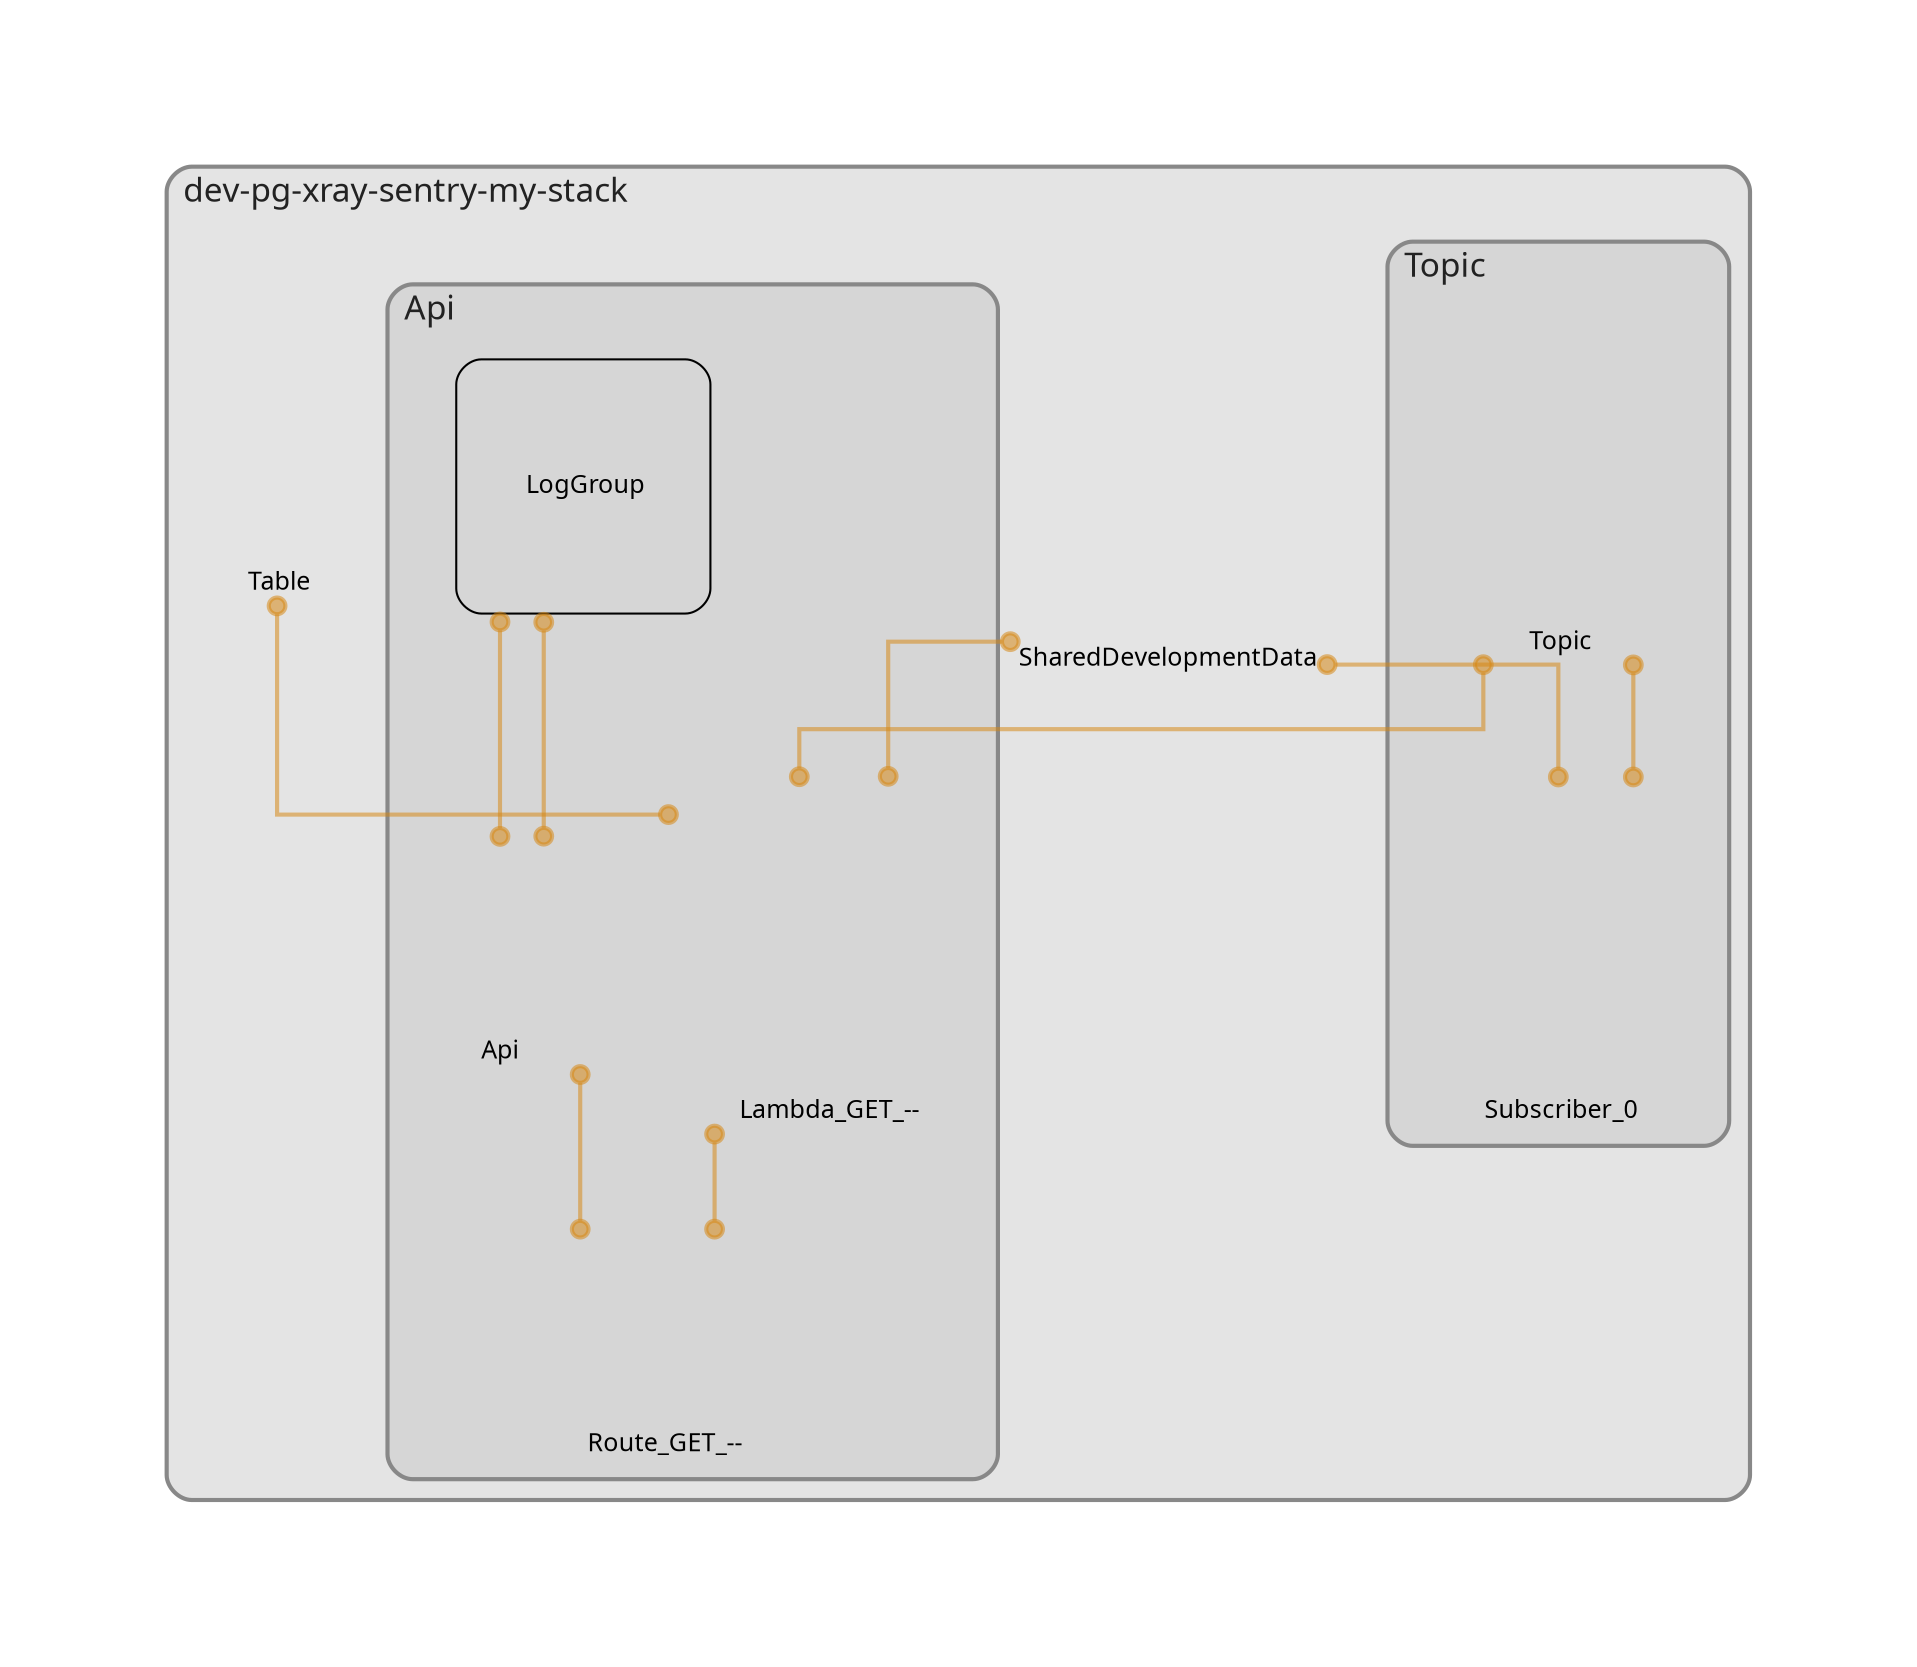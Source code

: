 digraph "Diagram" {
  splines = "ortho";
  pad = "1.0";
  nodesep = "0.60";
  ranksep = "0.75";
  fontname = "Sans-Serif";
  fontsize = "15";
  dpi = "200";
  rankdir = "BT";
  compound = "true";
  fontcolor = "#222222";
  edge [
    color = "#D5871488",
    penwidth = 2,
    arrowhead = "dot",
    arrowtail = "dot",
  ];
  node [
    shape = "box",
    style = "rounded",
    fixedsize = true,
    width = 1.7,
    height = 1.7,
    labelloc = "c",
    imagescale = true,
    fontname = "Sans-Serif",
    fontsize = 8,
    margin = 8,
  ];
  subgraph "dev-pg-xray-sentry-my-stack" {
    subgraph "cluster-SubGraph.dev-pg-xray-sentry-my-stack" {
      graph [
        label = "dev-pg-xray-sentry-my-stack",
        labelloc = "b",
        labeljust = "l",
        margin = "10",
        fontsize = "16",
        penwidth = "2",
        pencolor = "#888888",
        style = "filled,rounded",
        fillcolor = "#e4e4e4",
      ];
      "dev-pg-xray-sentry-my-stack/SharedDevelopmentDatabase" [
        label = "\nSharedDevelopmentData",
        fontsize = 12,
        image = "/home/simon/code/stacks/pg-xray-sentry/node_modules/cdk-dia/icons/aws/Service/Arch_Database/64/Arch_Amazon-RDS_64@5x.png",
        imagescale = "true",
        imagepos = "tc",
        penwidth = "0",
        shape = "node",
        fixedsize = "true",
        labelloc = "b",
        width = 2,
        height = 2.4819999999999998,
      ];
      "dev-pg-xray-sentry-my-stack/DynamoDbTableName/Table" [
        label = " Table",
        fontsize = 12,
        image = "/home/simon/code/stacks/pg-xray-sentry/node_modules/cdk-dia/icons/aws/Service/Arch_Database/64/Arch_Amazon-DynamoDB_64@5x.png",
        imagescale = "true",
        imagepos = "tc",
        penwidth = "0",
        shape = "node",
        fixedsize = "true",
        labelloc = "b",
        width = 1.2,
        height = 1.466,
      ];
      subgraph "cluster-SubGraph.Topic" {
        graph [
          label = "Topic",
          labelloc = "b",
          labeljust = "l",
          margin = "10",
          fontsize = "16",
          penwidth = "2",
          pencolor = "#888888",
          style = "filled,rounded",
          fillcolor = "#d6d6d6",
        ];
        "dev-pg-xray-sentry-my-stack/Topic/Topic" [
          label = " Topic",
          fontsize = 12,
          image = "/home/simon/code/stacks/pg-xray-sentry/node_modules/cdk-dia/icons/aws/Service/Arch_App-Integration/Arch_64/Arch_AWS-Simple-Notification-Service_64@5x.png",
          imagescale = "true",
          imagepos = "tc",
          penwidth = "0",
          shape = "node",
          fixedsize = "true",
          labelloc = "b",
          width = 2,
          height = 2.266,
        ];
        "dev-pg-xray-sentry-my-stack/Topic/Subscriber_0" [
          label = " Subscriber_0",
          fontsize = 12,
          image = "/home/simon/code/stacks/pg-xray-sentry/node_modules/cdk-dia/icons/aws/Service/Arch_Compute/64/Arch_AWS-Lambda_64@5x.png",
          imagescale = "true",
          imagepos = "tc",
          penwidth = "0",
          shape = "node",
          fixedsize = "true",
          labelloc = "b",
          width = 2,
          height = 2.266,
        ];
      }
      subgraph "cluster-SubGraph.Api" {
        graph [
          label = "Api",
          labelloc = "b",
          labeljust = "l",
          margin = "10",
          fontsize = "16",
          penwidth = "2",
          pencolor = "#888888",
          style = "filled,rounded",
          fillcolor = "#d6d6d6",
        ];
        "dev-pg-xray-sentry-my-stack/Api/Api" [
          label = " Api",
          fontsize = 12,
          image = "/home/simon/code/stacks/pg-xray-sentry/node_modules/cdk-dia/icons/aws/Service/Arch_Networking-Content/64/Arch_Amazon-API-Gateway_64@5x.png",
          imagescale = "true",
          imagepos = "tc",
          penwidth = "0",
          shape = "node",
          fixedsize = "true",
          labelloc = "b",
          width = 1.2,
          height = 1.466,
        ];
        "dev-pg-xray-sentry-my-stack/Api/LogGroup" [
          label = " LogGroup",
          fontsize = 12,
        ];
        "dev-pg-xray-sentry-my-stack/Api/Lambda_GET_--" [
          label = " Lambda_GET_--",
          fontsize = 12,
          image = "/home/simon/code/stacks/pg-xray-sentry/node_modules/cdk-dia/icons/aws/Service/Arch_Compute/64/Arch_AWS-Lambda_64@5x.png",
          imagescale = "true",
          imagepos = "tc",
          penwidth = "0",
          shape = "node",
          fixedsize = "true",
          labelloc = "b",
          width = 2,
          height = 2.266,
        ];
        "dev-pg-xray-sentry-my-stack/Api/Route_GET_--" [
          label = " Route_GET_--",
          fontsize = 12,
          image = "/home/simon/code/stacks/pg-xray-sentry/node_modules/cdk-dia/icons/aws/Service/Arch_Networking-Content/64/Arch_Amazon-API-Gateway_64@5x.png",
          imagescale = "true",
          imagepos = "tc",
          penwidth = "0",
          shape = "node",
          fixedsize = "true",
          labelloc = "b",
          width = 1.2,
          height = 1.466,
        ];
      }
    }
  }
  "dev-pg-xray-sentry-my-stack/Topic/Subscriber_0" -> "dev-pg-xray-sentry-my-stack/SharedDevelopmentDatabase" [
    dir = "both",
  ];
  "dev-pg-xray-sentry-my-stack/Topic/Subscriber_0" -> "dev-pg-xray-sentry-my-stack/Topic/Topic" [
    dir = "both",
  ];
  "dev-pg-xray-sentry-my-stack/Api/Api" -> "dev-pg-xray-sentry-my-stack/Api/LogGroup" [
    dir = "both",
  ];
  "dev-pg-xray-sentry-my-stack/Api/LogGroup" -> "dev-pg-xray-sentry-my-stack/Api/Api" [
    dir = "both",
  ];
  "dev-pg-xray-sentry-my-stack/Api/Lambda_GET_--" -> "dev-pg-xray-sentry-my-stack/DynamoDbTableName/Table" [
    dir = "both",
  ];
  "dev-pg-xray-sentry-my-stack/Api/Lambda_GET_--" -> "dev-pg-xray-sentry-my-stack/SharedDevelopmentDatabase" [
    dir = "both",
  ];
  "dev-pg-xray-sentry-my-stack/Api/Lambda_GET_--" -> "dev-pg-xray-sentry-my-stack/Topic/Topic" [
    dir = "both",
  ];
  "dev-pg-xray-sentry-my-stack/Api/Route_GET_--" -> "dev-pg-xray-sentry-my-stack/Api/Api" [
    dir = "both",
  ];
  "dev-pg-xray-sentry-my-stack/Api/Route_GET_--" -> "dev-pg-xray-sentry-my-stack/Api/Lambda_GET_--" [
    dir = "both",
  ];
}